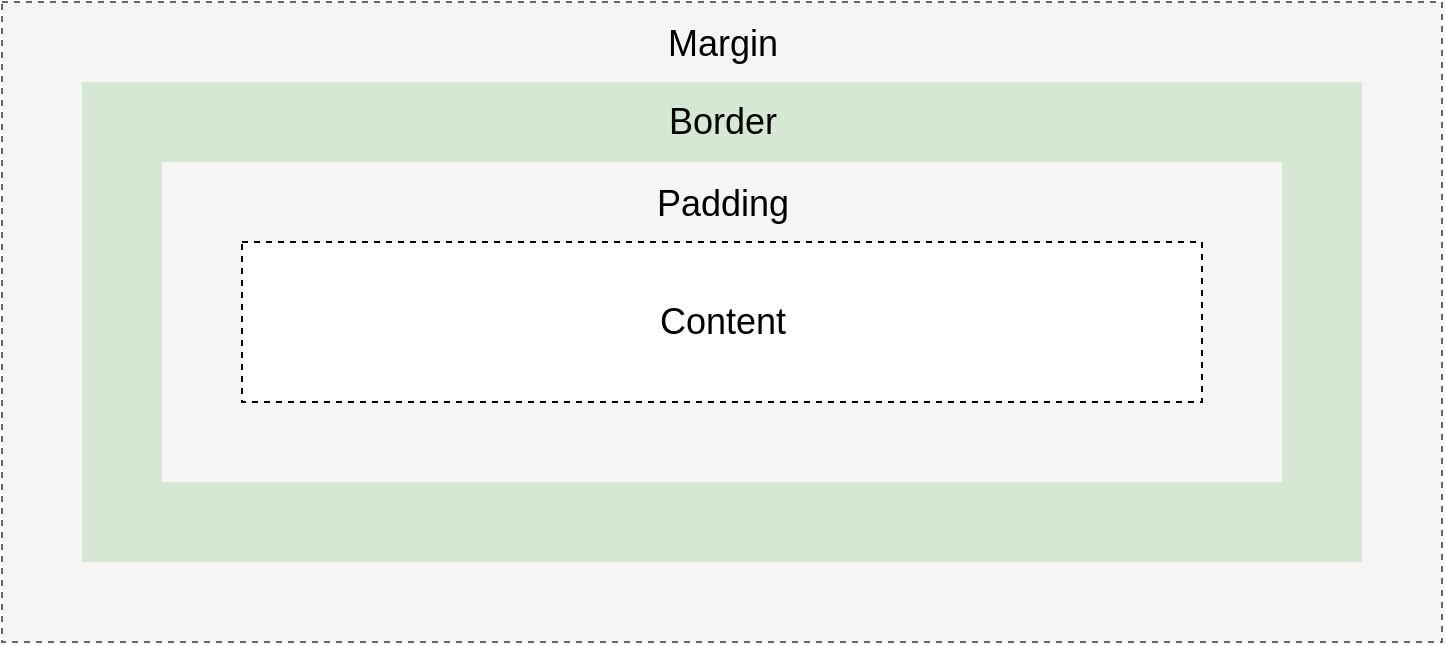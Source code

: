 <mxfile version="15.5.6" type="device"><diagram id="UNbW8wnaO5BBZZCs6mDJ" name="Page-1"><mxGraphModel dx="845" dy="558" grid="1" gridSize="10" guides="1" tooltips="1" connect="1" arrows="1" fold="1" page="1" pageScale="1" pageWidth="827" pageHeight="1169" math="0" shadow="0"><root><mxCell id="0"/><mxCell id="1" parent="0"/><mxCell id="vaHADvd6fzODLDwgFhGY-2" value="" style="rounded=0;whiteSpace=wrap;html=1;fillColor=#f5f5f5;dashed=1;fontColor=#333333;strokeColor=#666666;labelPosition=center;verticalLabelPosition=middle;align=center;verticalAlign=middle;" vertex="1" parent="1"><mxGeometry x="40" y="40" width="720" height="320" as="geometry"/></mxCell><mxCell id="vaHADvd6fzODLDwgFhGY-3" value="" style="rounded=0;whiteSpace=wrap;html=1;fillColor=#d5e8d4;strokeColor=none;" vertex="1" parent="1"><mxGeometry x="80" y="80" width="640" height="240" as="geometry"/></mxCell><mxCell id="vaHADvd6fzODLDwgFhGY-4" value="" style="rounded=0;whiteSpace=wrap;html=1;fillColor=#f5f5f5;fontColor=#333333;strokeColor=none;" vertex="1" parent="1"><mxGeometry x="120" y="120" width="560" height="160" as="geometry"/></mxCell><mxCell id="vaHADvd6fzODLDwgFhGY-5" value="" style="rounded=0;whiteSpace=wrap;html=1;dashed=1;" vertex="1" parent="1"><mxGeometry x="160" y="160" width="480" height="80" as="geometry"/></mxCell><mxCell id="vaHADvd6fzODLDwgFhGY-7" value="Margin" style="text;html=1;align=center;verticalAlign=middle;resizable=0;points=[];autosize=1;strokeColor=none;fillColor=none;fontSize=18;" vertex="1" parent="1"><mxGeometry x="365" y="46" width="70" height="30" as="geometry"/></mxCell><mxCell id="vaHADvd6fzODLDwgFhGY-8" value="Border" style="text;html=1;align=center;verticalAlign=middle;resizable=0;points=[];autosize=1;strokeColor=none;fillColor=none;fontSize=18;" vertex="1" parent="1"><mxGeometry x="365" y="85" width="70" height="30" as="geometry"/></mxCell><mxCell id="vaHADvd6fzODLDwgFhGY-9" value="Padding" style="text;html=1;align=center;verticalAlign=middle;resizable=0;points=[];autosize=1;strokeColor=none;fillColor=none;fontSize=18;" vertex="1" parent="1"><mxGeometry x="360" y="126" width="80" height="30" as="geometry"/></mxCell><mxCell id="vaHADvd6fzODLDwgFhGY-10" value="Content" style="text;html=1;align=center;verticalAlign=middle;resizable=0;points=[];autosize=1;strokeColor=none;fillColor=none;fontSize=18;" vertex="1" parent="1"><mxGeometry x="360" y="185" width="80" height="30" as="geometry"/></mxCell></root></mxGraphModel></diagram></mxfile>